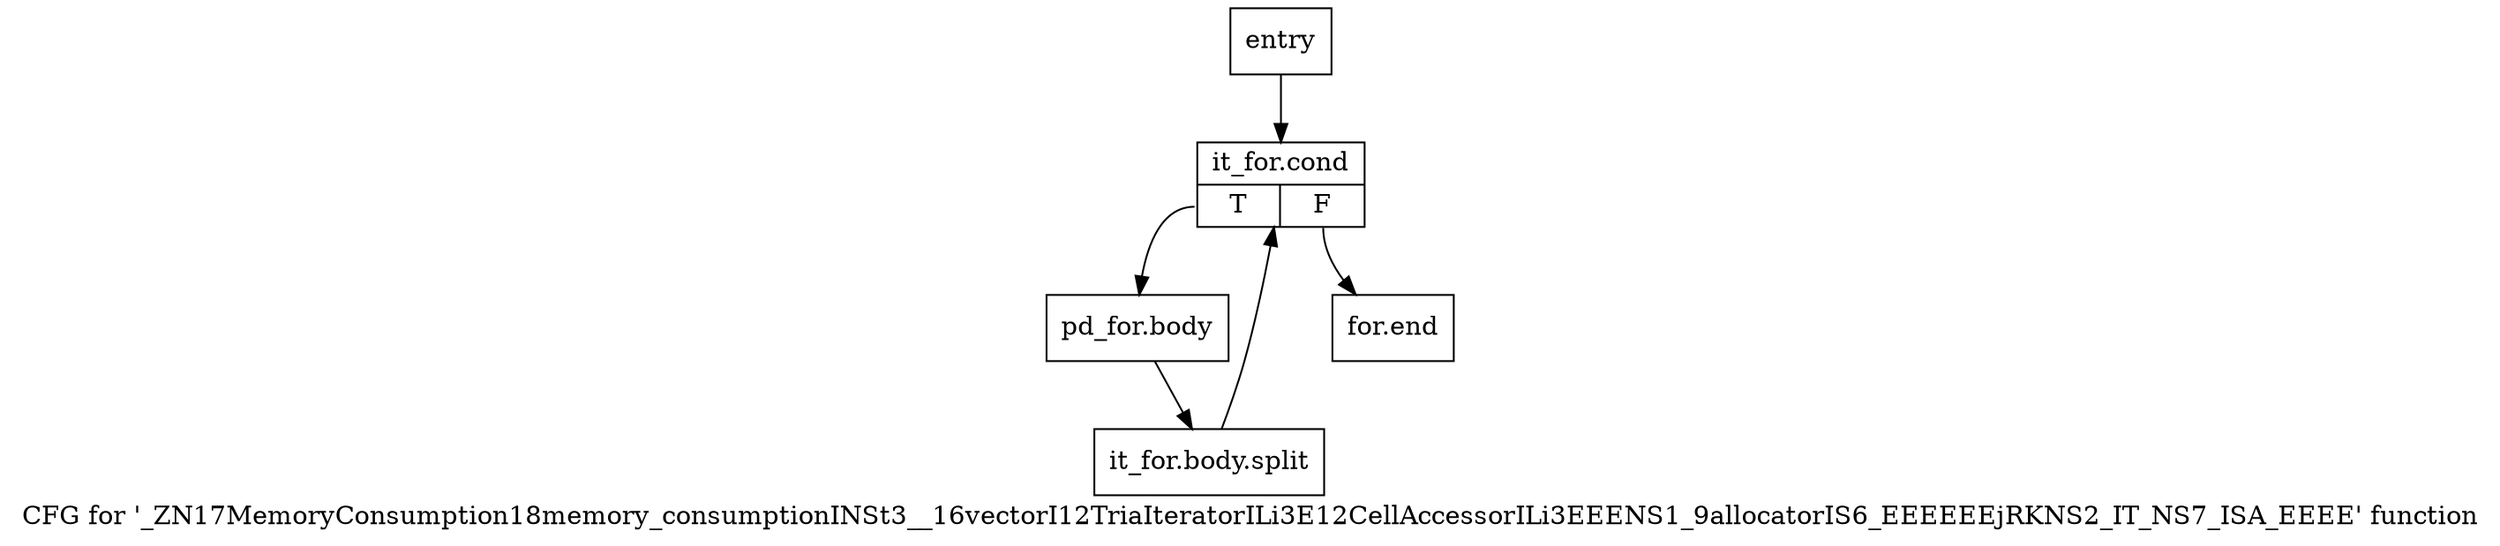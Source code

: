 digraph "CFG for '_ZN17MemoryConsumption18memory_consumptionINSt3__16vectorI12TriaIteratorILi3E12CellAccessorILi3EEENS1_9allocatorIS6_EEEEEEjRKNS2_IT_NS7_ISA_EEEE' function" {
	label="CFG for '_ZN17MemoryConsumption18memory_consumptionINSt3__16vectorI12TriaIteratorILi3E12CellAccessorILi3EEENS1_9allocatorIS6_EEEEEEjRKNS2_IT_NS7_ISA_EEEE' function";

	Node0x5ecd720 [shape=record,label="{entry}"];
	Node0x5ecd720 -> Node0x5ecd770;
	Node0x5ecd770 [shape=record,label="{it_for.cond|{<s0>T|<s1>F}}"];
	Node0x5ecd770:s0 -> Node0x5ecd7c0;
	Node0x5ecd770:s1 -> Node0x5ecd810;
	Node0x5ecd7c0 [shape=record,label="{pd_for.body}"];
	Node0x5ecd7c0 -> Node0xa9bf320;
	Node0xa9bf320 [shape=record,label="{it_for.body.split}"];
	Node0xa9bf320 -> Node0x5ecd770;
	Node0x5ecd810 [shape=record,label="{for.end}"];
}
